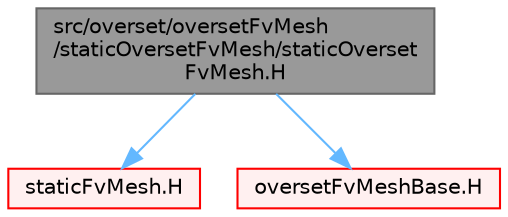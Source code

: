 digraph "src/overset/oversetFvMesh/staticOversetFvMesh/staticOversetFvMesh.H"
{
 // LATEX_PDF_SIZE
  bgcolor="transparent";
  edge [fontname=Helvetica,fontsize=10,labelfontname=Helvetica,labelfontsize=10];
  node [fontname=Helvetica,fontsize=10,shape=box,height=0.2,width=0.4];
  Node1 [id="Node000001",label="src/overset/oversetFvMesh\l/staticOversetFvMesh/staticOverset\lFvMesh.H",height=0.2,width=0.4,color="gray40", fillcolor="grey60", style="filled", fontcolor="black",tooltip=" "];
  Node1 -> Node2 [id="edge1_Node000001_Node000002",color="steelblue1",style="solid",tooltip=" "];
  Node2 [id="Node000002",label="staticFvMesh.H",height=0.2,width=0.4,color="red", fillcolor="#FFF0F0", style="filled",URL="$staticFvMesh_8H.html",tooltip=" "];
  Node1 -> Node372 [id="edge2_Node000001_Node000372",color="steelblue1",style="solid",tooltip=" "];
  Node372 [id="Node000372",label="oversetFvMeshBase.H",height=0.2,width=0.4,color="red", fillcolor="#FFF0F0", style="filled",URL="$oversetFvMeshBase_8H.html",tooltip=" "];
}
